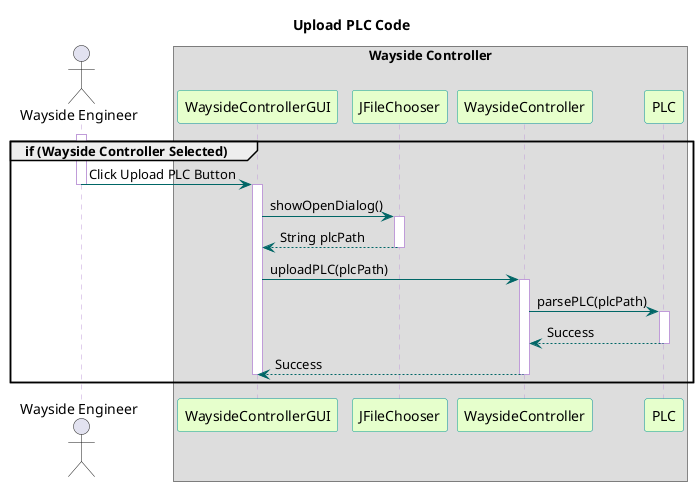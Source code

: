 @startuml

title Upload PLC Code

skinparam sequence {
  BackgroundColor transparent
  ParticipantBackgroundColor #e6ffcc
  ParticipantBorderColor 	#049595
  PackageBorderCOlor  #049595
  ArrowColor #006666
  LifeLineBorderColor #c09cd9
}

actor "Wayside Engineer"
box "Wayside Controller"
participant WaysideControllerGUI
participant JFileChooser
participant WaysideController
participant PLC
end box

group if (Wayside Controller Selected)
	activate "Wayside Engineer"
	"Wayside Engineer" -> WaysideControllerGUI : Click Upload PLC Button
	deactivate "Wayside Engineer"

	activate WaysideControllerGUI
	WaysideControllerGUI -> JFileChooser : showOpenDialog()
	
	activate JFileChooser
	JFileChooser --> WaysideControllerGUI : String plcPath
	deactivate JFileChooser
	WaysideControllerGUI -> WaysideController : uploadPLC(plcPath)

	activate WaysideController
	WaysideController -> PLC : parsePLC(plcPath)
	
	activate PLC
	PLC --> WaysideController : Success
	deactivate PLC
	WaysideController --> WaysideControllerGUI : Success
	deactivate WaysideController
	deactivate WaysideControllerGUI
end

@enduml